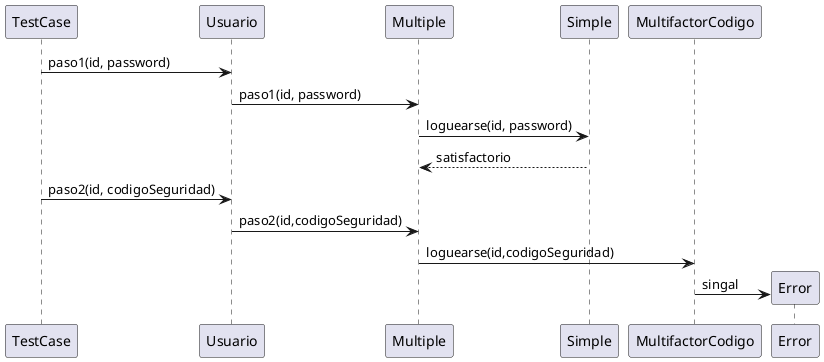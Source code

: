 @startuml

TestCase -> Usuario: paso1(id, password)
Usuario -> Multiple: paso1(id, password)
Multiple -> Simple: loguearse(id, password)
return satisfactorio
TestCase -> Usuario: paso2(id, codigoSeguridad)
Usuario -> Multiple: paso2(id,codigoSeguridad)
Multiple -> MultifactorCodigo: loguearse(id,codigoSeguridad)
create Error
MultifactorCodigo -> Error: singal
        

@enduml
